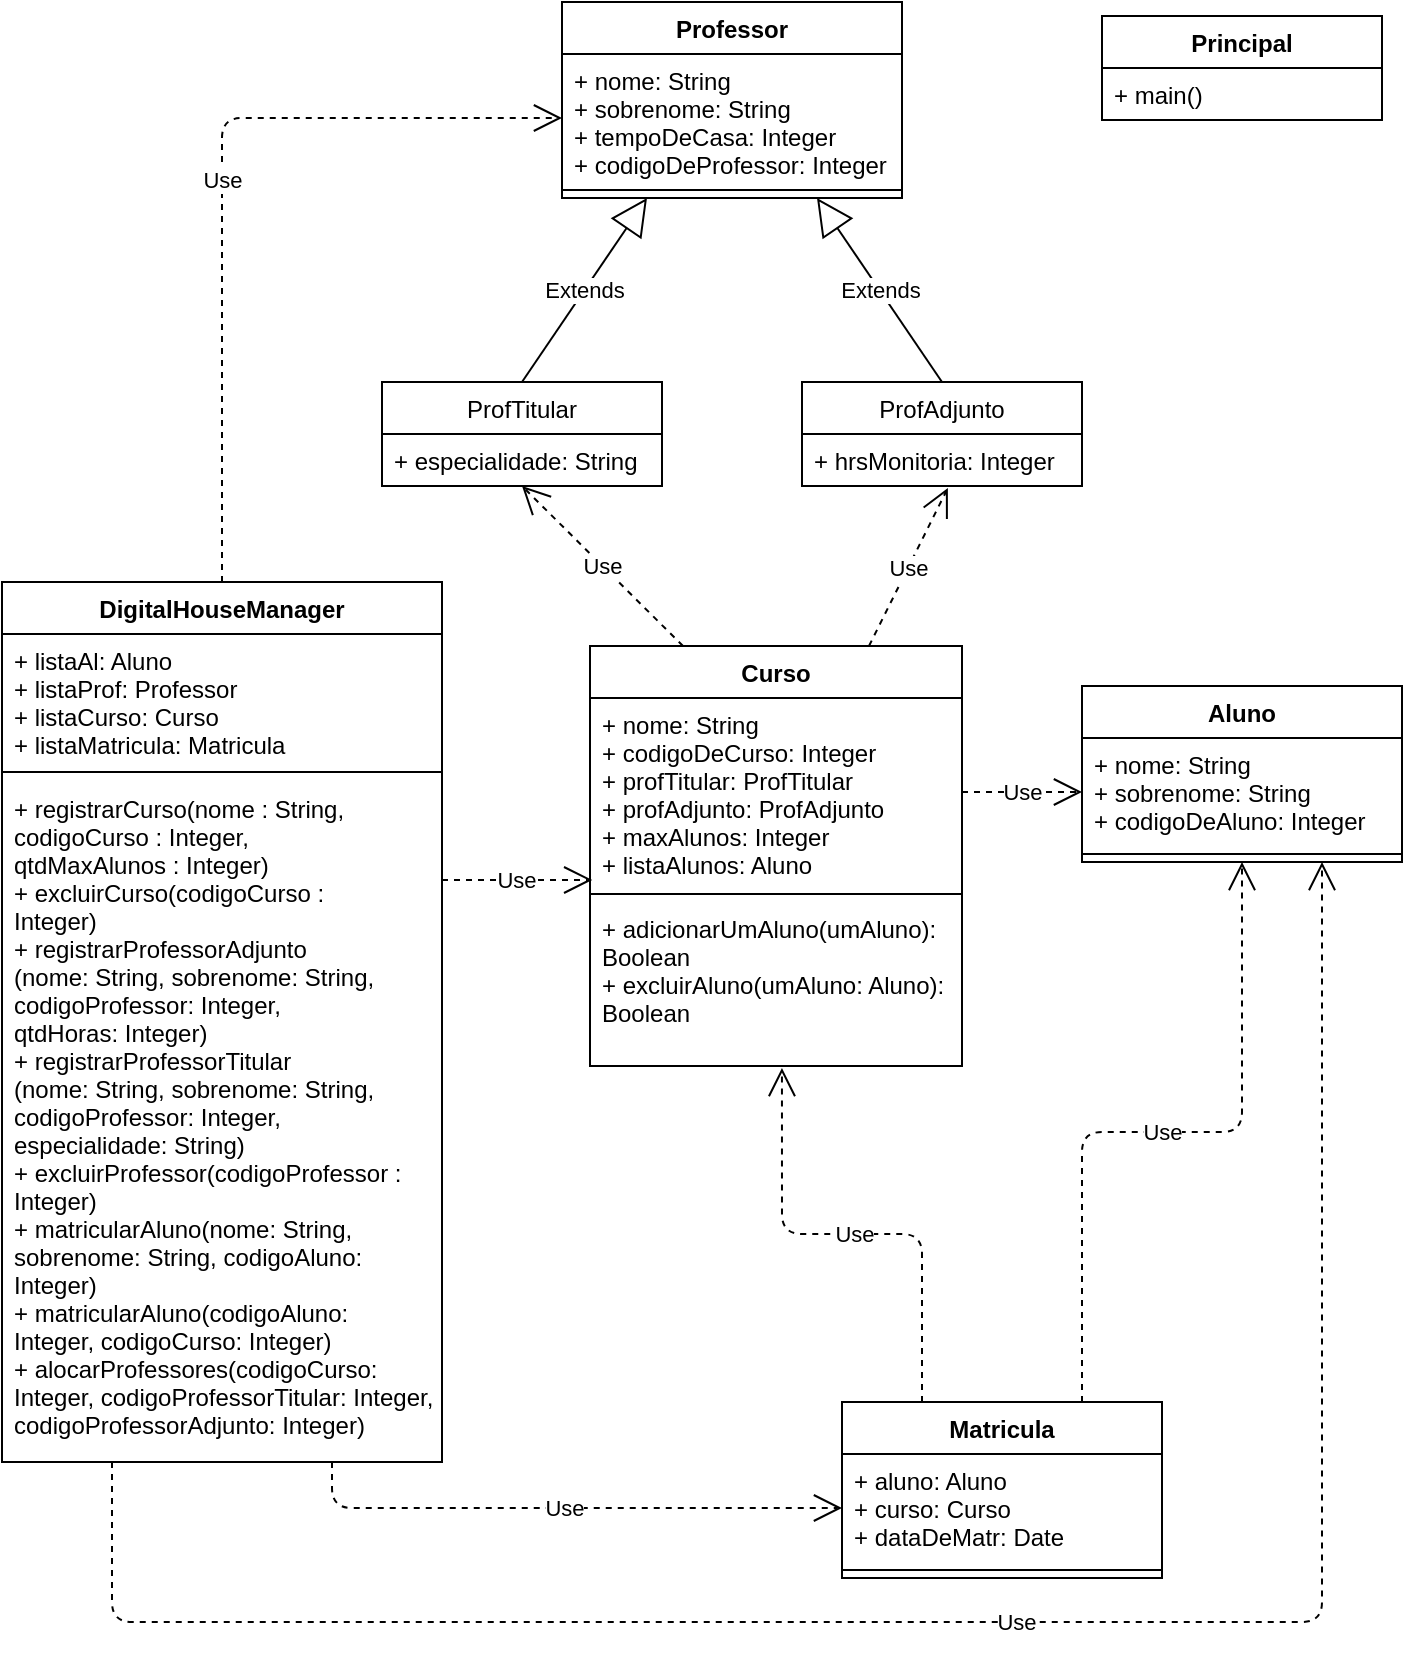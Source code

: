 <mxfile version="13.7.6" type="device"><diagram id="jfgvFl8_3uSusl3U_5JF" name="Page-1"><mxGraphModel dx="868" dy="433" grid="1" gridSize="10" guides="1" tooltips="1" connect="1" arrows="1" fold="1" page="1" pageScale="1" pageWidth="827" pageHeight="1169" math="0" shadow="0"><root><mxCell id="0"/><mxCell id="1" parent="0"/><mxCell id="T_KRJp2PCPthfg3AWI1L-1" value="Professor" style="swimlane;fontStyle=1;align=center;verticalAlign=top;childLayout=stackLayout;horizontal=1;startSize=26;horizontalStack=0;resizeParent=1;resizeParentMax=0;resizeLast=0;collapsible=1;marginBottom=0;" parent="1" vertex="1"><mxGeometry x="320" y="80" width="170" height="98" as="geometry"/></mxCell><mxCell id="T_KRJp2PCPthfg3AWI1L-2" value="+ nome: String&#10;+ sobrenome: String&#10;+ tempoDeCasa: Integer&#10;+ codigoDeProfessor: Integer" style="text;strokeColor=none;fillColor=none;align=left;verticalAlign=top;spacingLeft=4;spacingRight=4;overflow=hidden;rotatable=0;points=[[0,0.5],[1,0.5]];portConstraint=eastwest;" parent="T_KRJp2PCPthfg3AWI1L-1" vertex="1"><mxGeometry y="26" width="170" height="64" as="geometry"/></mxCell><mxCell id="T_KRJp2PCPthfg3AWI1L-3" value="" style="line;strokeWidth=1;fillColor=none;align=left;verticalAlign=middle;spacingTop=-1;spacingLeft=3;spacingRight=3;rotatable=0;labelPosition=right;points=[];portConstraint=eastwest;" parent="T_KRJp2PCPthfg3AWI1L-1" vertex="1"><mxGeometry y="90" width="170" height="8" as="geometry"/></mxCell><mxCell id="Grdmdn2kO0zhjB0yxHhL-5" value="ProfAdjunto" style="swimlane;fontStyle=0;childLayout=stackLayout;horizontal=1;startSize=26;fillColor=none;horizontalStack=0;resizeParent=1;resizeParentMax=0;resizeLast=0;collapsible=1;marginBottom=0;" parent="1" vertex="1"><mxGeometry x="440" y="270" width="140" height="52" as="geometry"/></mxCell><mxCell id="Grdmdn2kO0zhjB0yxHhL-6" value="+ hrsMonitoria: Integer" style="text;strokeColor=none;fillColor=none;align=left;verticalAlign=top;spacingLeft=4;spacingRight=4;overflow=hidden;rotatable=0;points=[[0,0.5],[1,0.5]];portConstraint=eastwest;" parent="Grdmdn2kO0zhjB0yxHhL-5" vertex="1"><mxGeometry y="26" width="140" height="26" as="geometry"/></mxCell><mxCell id="Grdmdn2kO0zhjB0yxHhL-1" value="ProfTitular" style="swimlane;fontStyle=0;childLayout=stackLayout;horizontal=1;startSize=26;fillColor=none;horizontalStack=0;resizeParent=1;resizeParentMax=0;resizeLast=0;collapsible=1;marginBottom=0;" parent="1" vertex="1"><mxGeometry x="230" y="270" width="140" height="52" as="geometry"/></mxCell><mxCell id="Grdmdn2kO0zhjB0yxHhL-2" value="+ especialidade: String" style="text;strokeColor=none;fillColor=none;align=left;verticalAlign=top;spacingLeft=4;spacingRight=4;overflow=hidden;rotatable=0;points=[[0,0.5],[1,0.5]];portConstraint=eastwest;" parent="Grdmdn2kO0zhjB0yxHhL-1" vertex="1"><mxGeometry y="26" width="140" height="26" as="geometry"/></mxCell><mxCell id="Grdmdn2kO0zhjB0yxHhL-9" value="Extends" style="endArrow=block;endSize=16;endFill=0;html=1;exitX=0.5;exitY=0;exitDx=0;exitDy=0;entryX=0.25;entryY=1;entryDx=0;entryDy=0;" parent="1" source="Grdmdn2kO0zhjB0yxHhL-1" target="T_KRJp2PCPthfg3AWI1L-1" edge="1"><mxGeometry width="160" relative="1" as="geometry"><mxPoint x="330" y="250" as="sourcePoint"/><mxPoint x="387.722" y="204" as="targetPoint"/></mxGeometry></mxCell><mxCell id="Grdmdn2kO0zhjB0yxHhL-10" value="Extends" style="endArrow=block;endSize=16;endFill=0;html=1;exitX=0.5;exitY=0;exitDx=0;exitDy=0;entryX=0.75;entryY=1;entryDx=0;entryDy=0;" parent="1" source="Grdmdn2kO0zhjB0yxHhL-5" target="T_KRJp2PCPthfg3AWI1L-1" edge="1"><mxGeometry width="160" relative="1" as="geometry"><mxPoint x="310" y="280" as="sourcePoint"/><mxPoint x="422.278" y="204" as="targetPoint"/></mxGeometry></mxCell><mxCell id="Grdmdn2kO0zhjB0yxHhL-15" value="Curso" style="swimlane;fontStyle=1;align=center;verticalAlign=top;childLayout=stackLayout;horizontal=1;startSize=26;horizontalStack=0;resizeParent=1;resizeParentMax=0;resizeLast=0;collapsible=1;marginBottom=0;" parent="1" vertex="1"><mxGeometry x="334" y="402" width="186" height="210" as="geometry"/></mxCell><mxCell id="Grdmdn2kO0zhjB0yxHhL-16" value="+ nome: String&#10;+ codigoDeCurso: Integer&#10;+ profTitular: ProfTitular&#10;+ profAdjunto: ProfAdjunto&#10;+ maxAlunos: Integer&#10;+ listaAlunos: Aluno&#10;" style="text;strokeColor=none;fillColor=none;align=left;verticalAlign=top;spacingLeft=4;spacingRight=4;overflow=hidden;rotatable=0;points=[[0,0.5],[1,0.5]];portConstraint=eastwest;" parent="Grdmdn2kO0zhjB0yxHhL-15" vertex="1"><mxGeometry y="26" width="186" height="94" as="geometry"/></mxCell><mxCell id="Grdmdn2kO0zhjB0yxHhL-17" value="" style="line;strokeWidth=1;fillColor=none;align=left;verticalAlign=middle;spacingTop=-1;spacingLeft=3;spacingRight=3;rotatable=0;labelPosition=right;points=[];portConstraint=eastwest;" parent="Grdmdn2kO0zhjB0yxHhL-15" vertex="1"><mxGeometry y="120" width="186" height="8" as="geometry"/></mxCell><mxCell id="Grdmdn2kO0zhjB0yxHhL-18" value="+ adicionarUmAluno(umAluno):&#10;Boolean&#10;+ excluirAluno(umAluno: Aluno):&#10;Boolean" style="text;strokeColor=none;fillColor=none;align=left;verticalAlign=top;spacingLeft=4;spacingRight=4;overflow=hidden;rotatable=0;points=[[0,0.5],[1,0.5]];portConstraint=eastwest;" parent="Grdmdn2kO0zhjB0yxHhL-15" vertex="1"><mxGeometry y="128" width="186" height="82" as="geometry"/></mxCell><mxCell id="Grdmdn2kO0zhjB0yxHhL-23" value="Use" style="endArrow=open;endSize=12;dashed=1;html=1;entryX=0;entryY=0.5;entryDx=0;entryDy=0;exitX=1;exitY=0.5;exitDx=0;exitDy=0;" parent="1" source="Grdmdn2kO0zhjB0yxHhL-16" target="Grdmdn2kO0zhjB0yxHhL-20" edge="1"><mxGeometry width="160" relative="1" as="geometry"><mxPoint x="500" y="455" as="sourcePoint"/><mxPoint x="490" y="422" as="targetPoint"/></mxGeometry></mxCell><mxCell id="Grdmdn2kO0zhjB0yxHhL-19" value="Aluno" style="swimlane;fontStyle=1;align=center;verticalAlign=top;childLayout=stackLayout;horizontal=1;startSize=26;horizontalStack=0;resizeParent=1;resizeParentMax=0;resizeLast=0;collapsible=1;marginBottom=0;" parent="1" vertex="1"><mxGeometry x="580" y="422" width="160" height="88" as="geometry"/></mxCell><mxCell id="Grdmdn2kO0zhjB0yxHhL-20" value="+ nome: String&#10;+ sobrenome: String&#10;+ codigoDeAluno: Integer" style="text;strokeColor=none;fillColor=none;align=left;verticalAlign=top;spacingLeft=4;spacingRight=4;overflow=hidden;rotatable=0;points=[[0,0.5],[1,0.5]];portConstraint=eastwest;" parent="Grdmdn2kO0zhjB0yxHhL-19" vertex="1"><mxGeometry y="26" width="160" height="54" as="geometry"/></mxCell><mxCell id="Grdmdn2kO0zhjB0yxHhL-21" value="" style="line;strokeWidth=1;fillColor=none;align=left;verticalAlign=middle;spacingTop=-1;spacingLeft=3;spacingRight=3;rotatable=0;labelPosition=right;points=[];portConstraint=eastwest;" parent="Grdmdn2kO0zhjB0yxHhL-19" vertex="1"><mxGeometry y="80" width="160" height="8" as="geometry"/></mxCell><mxCell id="Grdmdn2kO0zhjB0yxHhL-24" value="Use" style="endArrow=open;endSize=12;dashed=1;html=1;entryX=0.521;entryY=1.038;entryDx=0;entryDy=0;exitX=0.75;exitY=0;exitDx=0;exitDy=0;entryPerimeter=0;" parent="1" source="Grdmdn2kO0zhjB0yxHhL-15" target="Grdmdn2kO0zhjB0yxHhL-6" edge="1"><mxGeometry width="160" relative="1" as="geometry"><mxPoint x="504" y="443" as="sourcePoint"/><mxPoint x="590" y="443" as="targetPoint"/></mxGeometry></mxCell><mxCell id="Grdmdn2kO0zhjB0yxHhL-25" value="Use" style="endArrow=open;endSize=12;dashed=1;html=1;entryX=0.5;entryY=1;entryDx=0;entryDy=0;exitX=0.25;exitY=0;exitDx=0;exitDy=0;entryPerimeter=0;" parent="1" source="Grdmdn2kO0zhjB0yxHhL-15" target="Grdmdn2kO0zhjB0yxHhL-2" edge="1"><mxGeometry width="160" relative="1" as="geometry"><mxPoint x="464" y="370" as="sourcePoint"/><mxPoint x="529.94" y="329.998" as="targetPoint"/></mxGeometry></mxCell><mxCell id="Grdmdn2kO0zhjB0yxHhL-31" value="Use" style="endArrow=open;endSize=12;dashed=1;html=1;exitX=0.75;exitY=0;exitDx=0;exitDy=0;edgeStyle=orthogonalEdgeStyle;entryX=0.5;entryY=1;entryDx=0;entryDy=0;" parent="1" source="Grdmdn2kO0zhjB0yxHhL-26" edge="1" target="Grdmdn2kO0zhjB0yxHhL-19"><mxGeometry width="160" relative="1" as="geometry"><mxPoint x="510" y="650" as="sourcePoint"/><mxPoint x="666" y="538" as="targetPoint"/></mxGeometry></mxCell><mxCell id="FOMMNYkHv0Nw0QzsQLzY-6" value="Use" style="endArrow=open;endSize=12;dashed=1;html=1;exitX=0.5;exitY=0;exitDx=0;exitDy=0;entryX=0;entryY=0.5;entryDx=0;entryDy=0;edgeStyle=orthogonalEdgeStyle;" parent="1" source="FOMMNYkHv0Nw0QzsQLzY-1" target="T_KRJp2PCPthfg3AWI1L-2" edge="1"><mxGeometry width="160" relative="1" as="geometry"><mxPoint x="90" y="550" as="sourcePoint"/><mxPoint x="170" y="250" as="targetPoint"/></mxGeometry></mxCell><mxCell id="FOMMNYkHv0Nw0QzsQLzY-1" value="DigitalHouseManager" style="swimlane;fontStyle=1;align=center;verticalAlign=top;childLayout=stackLayout;horizontal=1;startSize=26;horizontalStack=0;resizeParent=1;resizeParentMax=0;resizeLast=0;collapsible=1;marginBottom=0;" parent="1" vertex="1"><mxGeometry x="40" y="370" width="220" height="440" as="geometry"/></mxCell><mxCell id="FOMMNYkHv0Nw0QzsQLzY-2" value="+ listaAl: Aluno&#10;+ listaProf: Professor&#10;+ listaCurso: Curso&#10;+ listaMatricula: Matricula" style="text;strokeColor=none;fillColor=none;align=left;verticalAlign=top;spacingLeft=4;spacingRight=4;overflow=hidden;rotatable=0;points=[[0,0.5],[1,0.5]];portConstraint=eastwest;" parent="FOMMNYkHv0Nw0QzsQLzY-1" vertex="1"><mxGeometry y="26" width="220" height="64" as="geometry"/></mxCell><mxCell id="FOMMNYkHv0Nw0QzsQLzY-3" value="" style="line;strokeWidth=1;fillColor=none;align=left;verticalAlign=middle;spacingTop=-1;spacingLeft=3;spacingRight=3;rotatable=0;labelPosition=right;points=[];portConstraint=eastwest;" parent="FOMMNYkHv0Nw0QzsQLzY-1" vertex="1"><mxGeometry y="90" width="220" height="10" as="geometry"/></mxCell><mxCell id="FOMMNYkHv0Nw0QzsQLzY-14" value="+ registrarCurso(nome : String, &#10;codigoCurso : Integer,&#10;qtdMaxAlunos : Integer)&#10;+ excluirCurso(codigoCurso :&#10;Integer)&#10;+ registrarProfessorAdjunto&#10;(nome: String, sobrenome: String,&#10;codigoProfessor: Integer,&#10;qtdHoras: Integer)&#10;+ registrarProfessorTitular&#10;(nome: String, sobrenome: String,&#10;codigoProfessor: Integer,&#10;especialidade: String)&#10;+ excluirProfessor(codigoProfessor :&#10;Integer)&#10;+ matricularAluno(nome: String,&#10;sobrenome: String, codigoAluno:&#10;Integer)&#10;+ matricularAluno(codigoAluno:&#10;Integer, codigoCurso: Integer)&#10;+ alocarProfessores(codigoCurso:&#10;Integer, codigoProfessorTitular: Integer,&#10;codigoProfessorAdjunto: Integer)" style="text;strokeColor=none;fillColor=none;align=left;verticalAlign=top;spacingLeft=4;spacingRight=4;overflow=hidden;rotatable=0;points=[[0,0.5],[1,0.5]];portConstraint=eastwest;" parent="FOMMNYkHv0Nw0QzsQLzY-1" vertex="1"><mxGeometry y="100" width="220" height="340" as="geometry"/></mxCell><mxCell id="FOMMNYkHv0Nw0QzsQLzY-9" value="Use" style="endArrow=open;endSize=12;dashed=1;html=1;exitX=0.25;exitY=1;exitDx=0;exitDy=0;entryX=0.75;entryY=1;entryDx=0;entryDy=0;edgeStyle=orthogonalEdgeStyle;" parent="1" source="FOMMNYkHv0Nw0QzsQLzY-1" target="Grdmdn2kO0zhjB0yxHhL-19" edge="1"><mxGeometry width="160" relative="1" as="geometry"><mxPoint x="270" y="400" as="sourcePoint"/><mxPoint x="723.04" y="538.002" as="targetPoint"/><Array as="points"><mxPoint x="95" y="890"/><mxPoint x="700" y="890"/></Array></mxGeometry></mxCell><mxCell id="FOMMNYkHv0Nw0QzsQLzY-10" value="Use" style="endArrow=open;endSize=12;dashed=1;html=1;exitX=0.75;exitY=1;exitDx=0;exitDy=0;entryX=0;entryY=0.5;entryDx=0;entryDy=0;edgeStyle=orthogonalEdgeStyle;" parent="1" source="FOMMNYkHv0Nw0QzsQLzY-1" target="Grdmdn2kO0zhjB0yxHhL-27" edge="1"><mxGeometry width="160" relative="1" as="geometry"><mxPoint x="270" y="660" as="sourcePoint"/><mxPoint x="430" y="660" as="targetPoint"/></mxGeometry></mxCell><mxCell id="FOMMNYkHv0Nw0QzsQLzY-11" value="Use" style="endArrow=open;endSize=12;dashed=1;html=1;entryX=0.006;entryY=0.968;entryDx=0;entryDy=0;entryPerimeter=0;" parent="1" target="Grdmdn2kO0zhjB0yxHhL-16" edge="1"><mxGeometry width="160" relative="1" as="geometry"><mxPoint x="260" y="519" as="sourcePoint"/><mxPoint x="430" y="660" as="targetPoint"/></mxGeometry></mxCell><mxCell id="FOMMNYkHv0Nw0QzsQLzY-12" value="Use" style="endArrow=open;endSize=12;dashed=1;html=1;exitX=0.25;exitY=0;exitDx=0;exitDy=0;entryX=0.516;entryY=1.012;entryDx=0;entryDy=0;entryPerimeter=0;edgeStyle=orthogonalEdgeStyle;" parent="1" source="Grdmdn2kO0zhjB0yxHhL-26" target="Grdmdn2kO0zhjB0yxHhL-18" edge="1"><mxGeometry width="160" relative="1" as="geometry"><mxPoint x="270" y="560" as="sourcePoint"/><mxPoint x="430" y="560" as="targetPoint"/></mxGeometry></mxCell><mxCell id="Grdmdn2kO0zhjB0yxHhL-26" value="Matricula" style="swimlane;fontStyle=1;align=center;verticalAlign=top;childLayout=stackLayout;horizontal=1;startSize=26;horizontalStack=0;resizeParent=1;resizeParentMax=0;resizeLast=0;collapsible=1;marginBottom=0;" parent="1" vertex="1"><mxGeometry x="460" y="780" width="160" height="88" as="geometry"/></mxCell><mxCell id="Grdmdn2kO0zhjB0yxHhL-27" value="+ aluno: Aluno&#10;+ curso: Curso&#10;+ dataDeMatr: Date" style="text;strokeColor=none;fillColor=none;align=left;verticalAlign=top;spacingLeft=4;spacingRight=4;overflow=hidden;rotatable=0;points=[[0,0.5],[1,0.5]];portConstraint=eastwest;" parent="Grdmdn2kO0zhjB0yxHhL-26" vertex="1"><mxGeometry y="26" width="160" height="54" as="geometry"/></mxCell><mxCell id="Grdmdn2kO0zhjB0yxHhL-28" value="" style="line;strokeWidth=1;fillColor=none;align=left;verticalAlign=middle;spacingTop=-1;spacingLeft=3;spacingRight=3;rotatable=0;labelPosition=right;points=[];portConstraint=eastwest;" parent="Grdmdn2kO0zhjB0yxHhL-26" vertex="1"><mxGeometry y="80" width="160" height="8" as="geometry"/></mxCell><mxCell id="lqo1NJw8CYrAMuXRBJsl-1" value="Principal" style="swimlane;fontStyle=1;childLayout=stackLayout;horizontal=1;startSize=26;fillColor=none;horizontalStack=0;resizeParent=1;resizeParentMax=0;resizeLast=0;collapsible=1;marginBottom=0;" vertex="1" parent="1"><mxGeometry x="590" y="87" width="140" height="52" as="geometry"/></mxCell><mxCell id="lqo1NJw8CYrAMuXRBJsl-2" value="+ main()" style="text;strokeColor=none;fillColor=none;align=left;verticalAlign=top;spacingLeft=4;spacingRight=4;overflow=hidden;rotatable=0;points=[[0,0.5],[1,0.5]];portConstraint=eastwest;" vertex="1" parent="lqo1NJw8CYrAMuXRBJsl-1"><mxGeometry y="26" width="140" height="26" as="geometry"/></mxCell></root></mxGraphModel></diagram></mxfile>